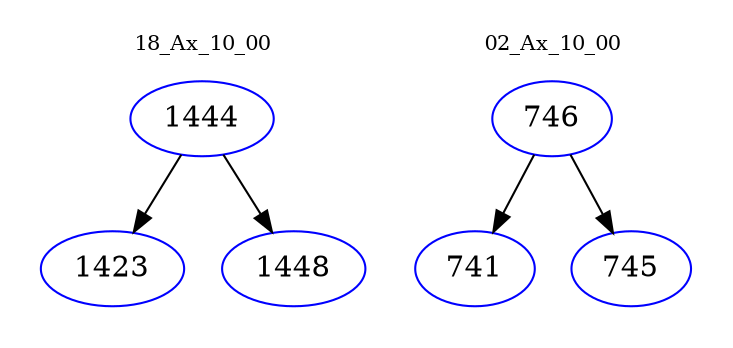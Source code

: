 digraph{
subgraph cluster_0 {
color = white
label = "18_Ax_10_00";
fontsize=10;
T0_1444 [label="1444", color="blue"]
T0_1444 -> T0_1423 [color="black"]
T0_1423 [label="1423", color="blue"]
T0_1444 -> T0_1448 [color="black"]
T0_1448 [label="1448", color="blue"]
}
subgraph cluster_1 {
color = white
label = "02_Ax_10_00";
fontsize=10;
T1_746 [label="746", color="blue"]
T1_746 -> T1_741 [color="black"]
T1_741 [label="741", color="blue"]
T1_746 -> T1_745 [color="black"]
T1_745 [label="745", color="blue"]
}
}
